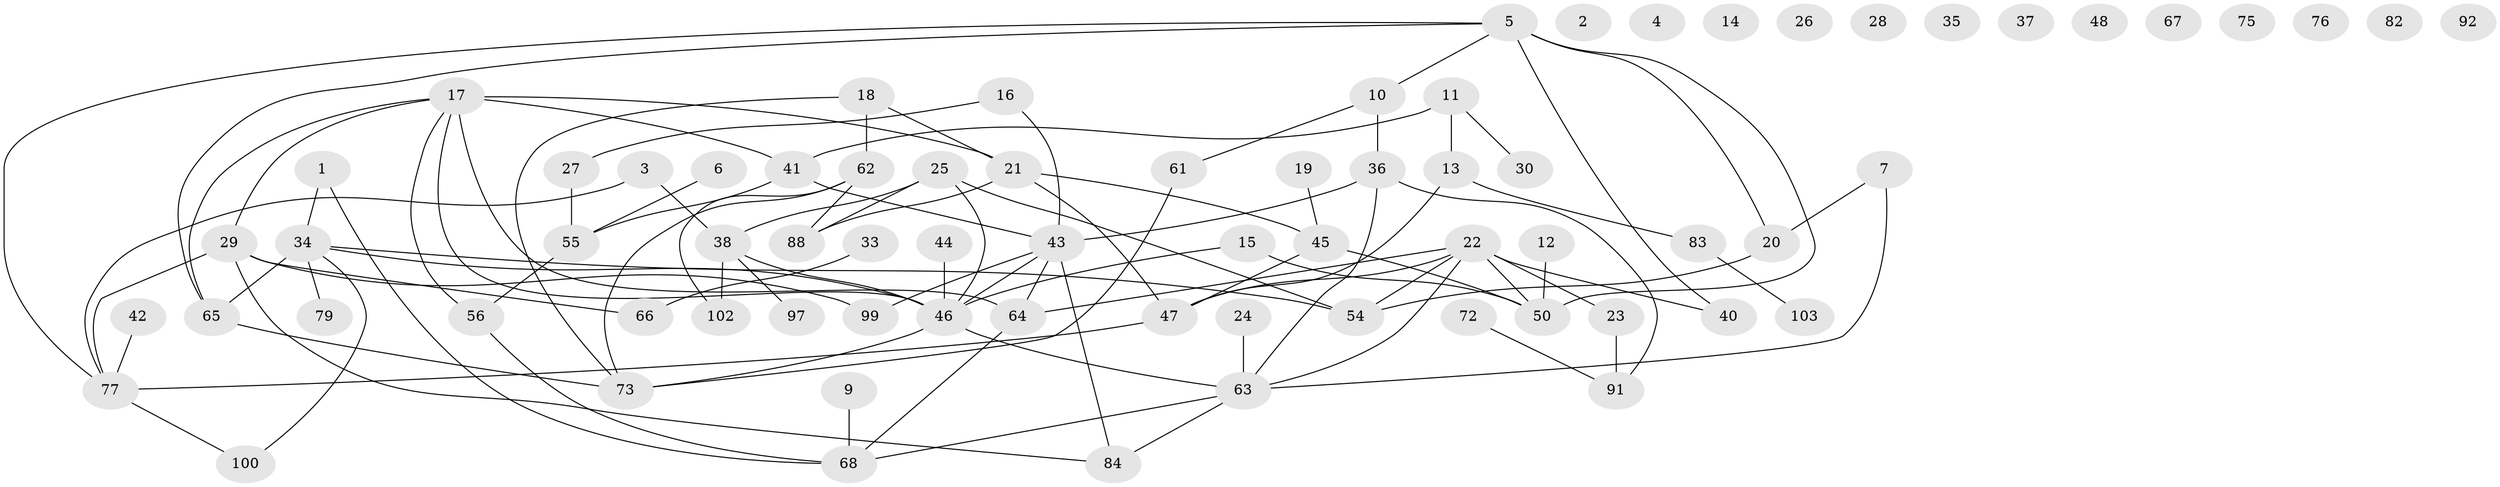 // Generated by graph-tools (version 1.1) at 2025/23/03/03/25 07:23:29]
// undirected, 73 vertices, 97 edges
graph export_dot {
graph [start="1"]
  node [color=gray90,style=filled];
  1;
  2;
  3;
  4;
  5 [super="+8"];
  6;
  7 [super="+74"];
  9;
  10 [super="+31"];
  11 [super="+52"];
  12;
  13 [super="+94"];
  14;
  15;
  16;
  17 [super="+70"];
  18 [super="+49"];
  19;
  20 [super="+98"];
  21 [super="+58"];
  22 [super="+80"];
  23;
  24;
  25 [super="+95"];
  26 [super="+69"];
  27 [super="+87"];
  28;
  29 [super="+32"];
  30;
  33 [super="+53"];
  34 [super="+96"];
  35;
  36 [super="+39"];
  37;
  38 [super="+81"];
  40;
  41;
  42;
  43 [super="+59"];
  44;
  45 [super="+51"];
  46 [super="+60"];
  47;
  48;
  50 [super="+57"];
  54;
  55 [super="+78"];
  56;
  61 [super="+71"];
  62 [super="+93"];
  63 [super="+89"];
  64 [super="+90"];
  65 [super="+85"];
  66;
  67;
  68 [super="+86"];
  72;
  73 [super="+106"];
  75;
  76;
  77 [super="+101"];
  79;
  82;
  83 [super="+105"];
  84;
  88;
  91 [super="+104"];
  92;
  97;
  99;
  100;
  102;
  103;
  1 -- 34;
  1 -- 68;
  3 -- 77;
  3 -- 38;
  5 -- 10;
  5 -- 50;
  5 -- 65;
  5 -- 20;
  5 -- 40;
  5 -- 77;
  6 -- 55;
  7 -- 20;
  7 -- 63;
  9 -- 68;
  10 -- 36;
  10 -- 61;
  11 -- 41;
  11 -- 30;
  11 -- 13;
  12 -- 50;
  13 -- 83;
  13 -- 47;
  15 -- 50;
  15 -- 46;
  16 -- 27;
  16 -- 43;
  17 -- 64;
  17 -- 21 [weight=2];
  17 -- 56;
  17 -- 41;
  17 -- 29;
  17 -- 46;
  17 -- 65;
  18 -- 73;
  18 -- 62;
  18 -- 21;
  19 -- 45;
  20 -- 54;
  21 -- 88;
  21 -- 45;
  21 -- 47;
  22 -- 47;
  22 -- 54;
  22 -- 64;
  22 -- 50;
  22 -- 23;
  22 -- 40;
  22 -- 63;
  23 -- 91;
  24 -- 63;
  25 -- 54;
  25 -- 46;
  25 -- 88;
  25 -- 38;
  27 -- 55;
  29 -- 77;
  29 -- 66;
  29 -- 99;
  29 -- 84;
  33 -- 66;
  34 -- 54;
  34 -- 100;
  34 -- 65;
  34 -- 46;
  34 -- 79;
  36 -- 43;
  36 -- 63;
  36 -- 91;
  38 -- 97;
  38 -- 102;
  38 -- 46;
  41 -- 55;
  41 -- 43;
  42 -- 77;
  43 -- 64;
  43 -- 84;
  43 -- 99;
  43 -- 46;
  44 -- 46;
  45 -- 47;
  45 -- 50;
  46 -- 73 [weight=2];
  46 -- 63;
  47 -- 77;
  55 -- 56;
  56 -- 68;
  61 -- 73;
  62 -- 102;
  62 -- 88;
  62 -- 73;
  63 -- 84;
  63 -- 68;
  64 -- 68;
  65 -- 73;
  72 -- 91;
  77 -- 100;
  83 -- 103;
}
